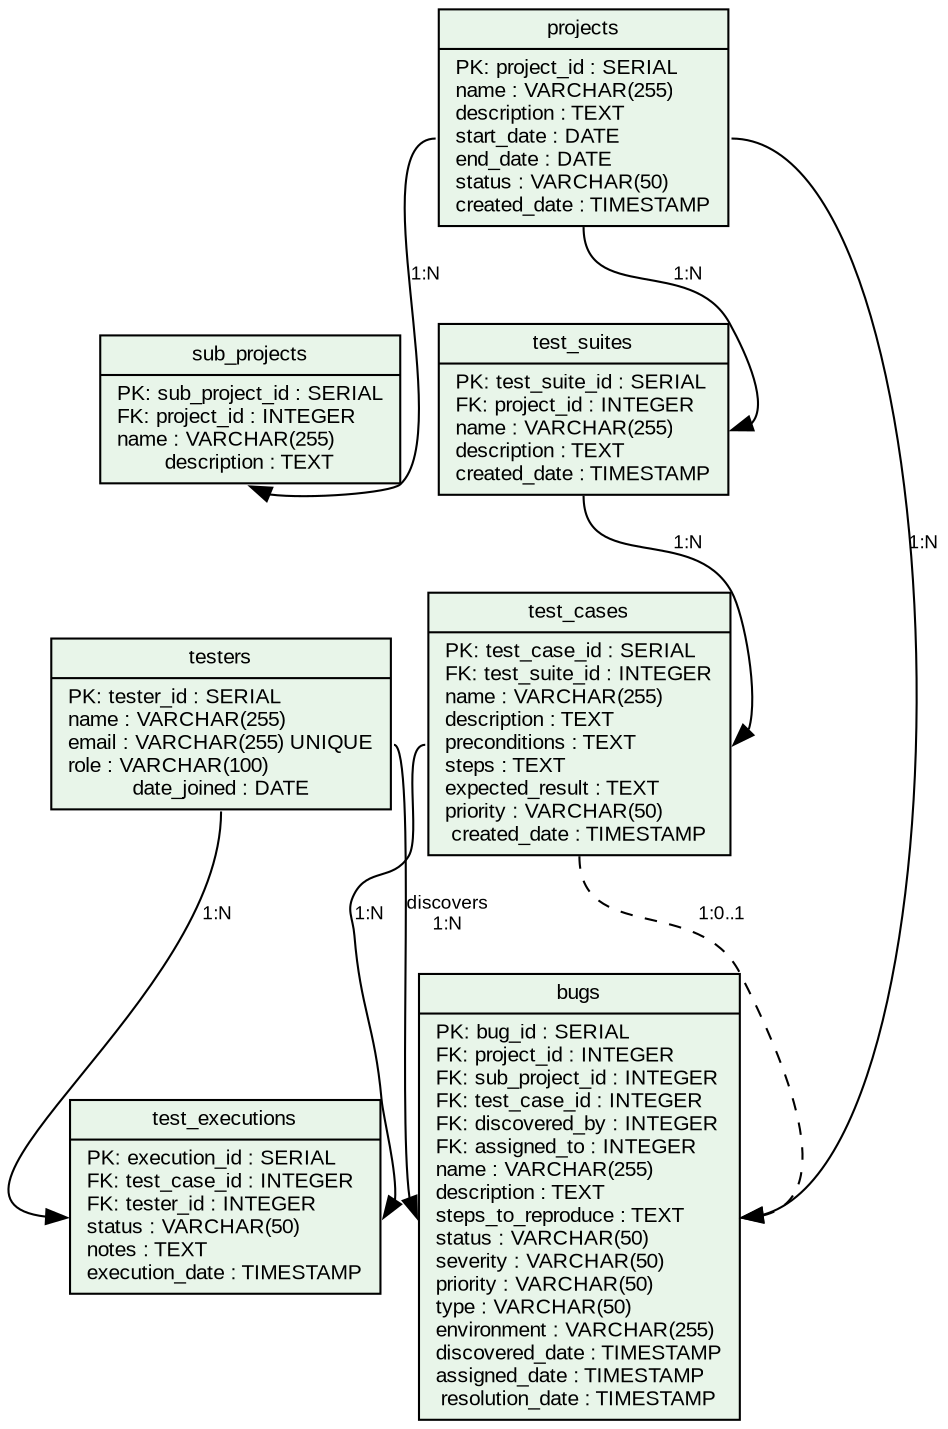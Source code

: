 
digraph LogicalERD {
    rankdir=TB;
    node [shape=record, style=filled, fillcolor="#E8F5E9", fontname="Arial", fontsize=10];
    edge [fontname="Arial", fontsize=9];
    
    projects [label="{<f0> projects|<f1> PK: project_id : SERIAL\lname : VARCHAR(255)\ldescription : TEXT\lstart_date : DATE\lend_date : DATE\lstatus : VARCHAR(50)\lcreated_date : TIMESTAMP}"];
    
    sub_projects [label="{<f0> sub_projects|<f1> PK: sub_project_id : SERIAL\lFK: project_id : INTEGER\lname : VARCHAR(255)\ldescription : TEXT}"];
    
    testers [label="{<f0> testers|<f1> PK: tester_id : SERIAL\lname : VARCHAR(255)\lemail : VARCHAR(255) UNIQUE\lrole : VARCHAR(100)\ldate_joined : DATE}"];
    
    test_suites [label="{<f0> test_suites|<f1> PK: test_suite_id : SERIAL\lFK: project_id : INTEGER\lname : VARCHAR(255)\ldescription : TEXT\lcreated_date : TIMESTAMP}"];
    
    test_cases [label="{<f0> test_cases|<f1> PK: test_case_id : SERIAL\lFK: test_suite_id : INTEGER\lname : VARCHAR(255)\ldescription : TEXT\lpreconditions : TEXT\lsteps : TEXT\lexpected_result : TEXT\lpriority : VARCHAR(50)\lcreated_date : TIMESTAMP}"];
    
    test_executions [label="{<f0> test_executions|<f1> PK: execution_id : SERIAL\lFK: test_case_id : INTEGER\lFK: tester_id : INTEGER\lstatus : VARCHAR(50)\lnotes : TEXT\lexecution_date : TIMESTAMP}"];
    
    bugs [label="{<f0> bugs|<f1> PK: bug_id : SERIAL\lFK: project_id : INTEGER\lFK: sub_project_id : INTEGER\lFK: test_case_id : INTEGER\lFK: discovered_by : INTEGER\lFK: assigned_to : INTEGER\lname : VARCHAR(255)\ldescription : TEXT\lsteps_to_reproduce : TEXT\lstatus : VARCHAR(50)\lseverity : VARCHAR(50)\lpriority : VARCHAR(50)\ltype : VARCHAR(50)\lenvironment : VARCHAR(255)\ldiscovered_date : TIMESTAMP\lassigned_date : TIMESTAMP\lresolution_date : TIMESTAMP}"];
    
    projects:f1 -> sub_projects:f1 [label="1:N"];
    projects:f1 -> test_suites:f1 [label="1:N"];
    projects:f1 -> bugs:f1 [label="1:N"];
    test_suites:f1 -> test_cases:f1 [label="1:N"];
    test_cases:f1 -> test_executions:f1 [label="1:N"];
    test_cases:f1 -> bugs:f1 [label="1:0..1", style=dashed];
    testers:f1 -> test_executions:f1 [label="1:N"];
    testers:f1 -> bugs:f1 [label="discovers\n1:N"];
}
